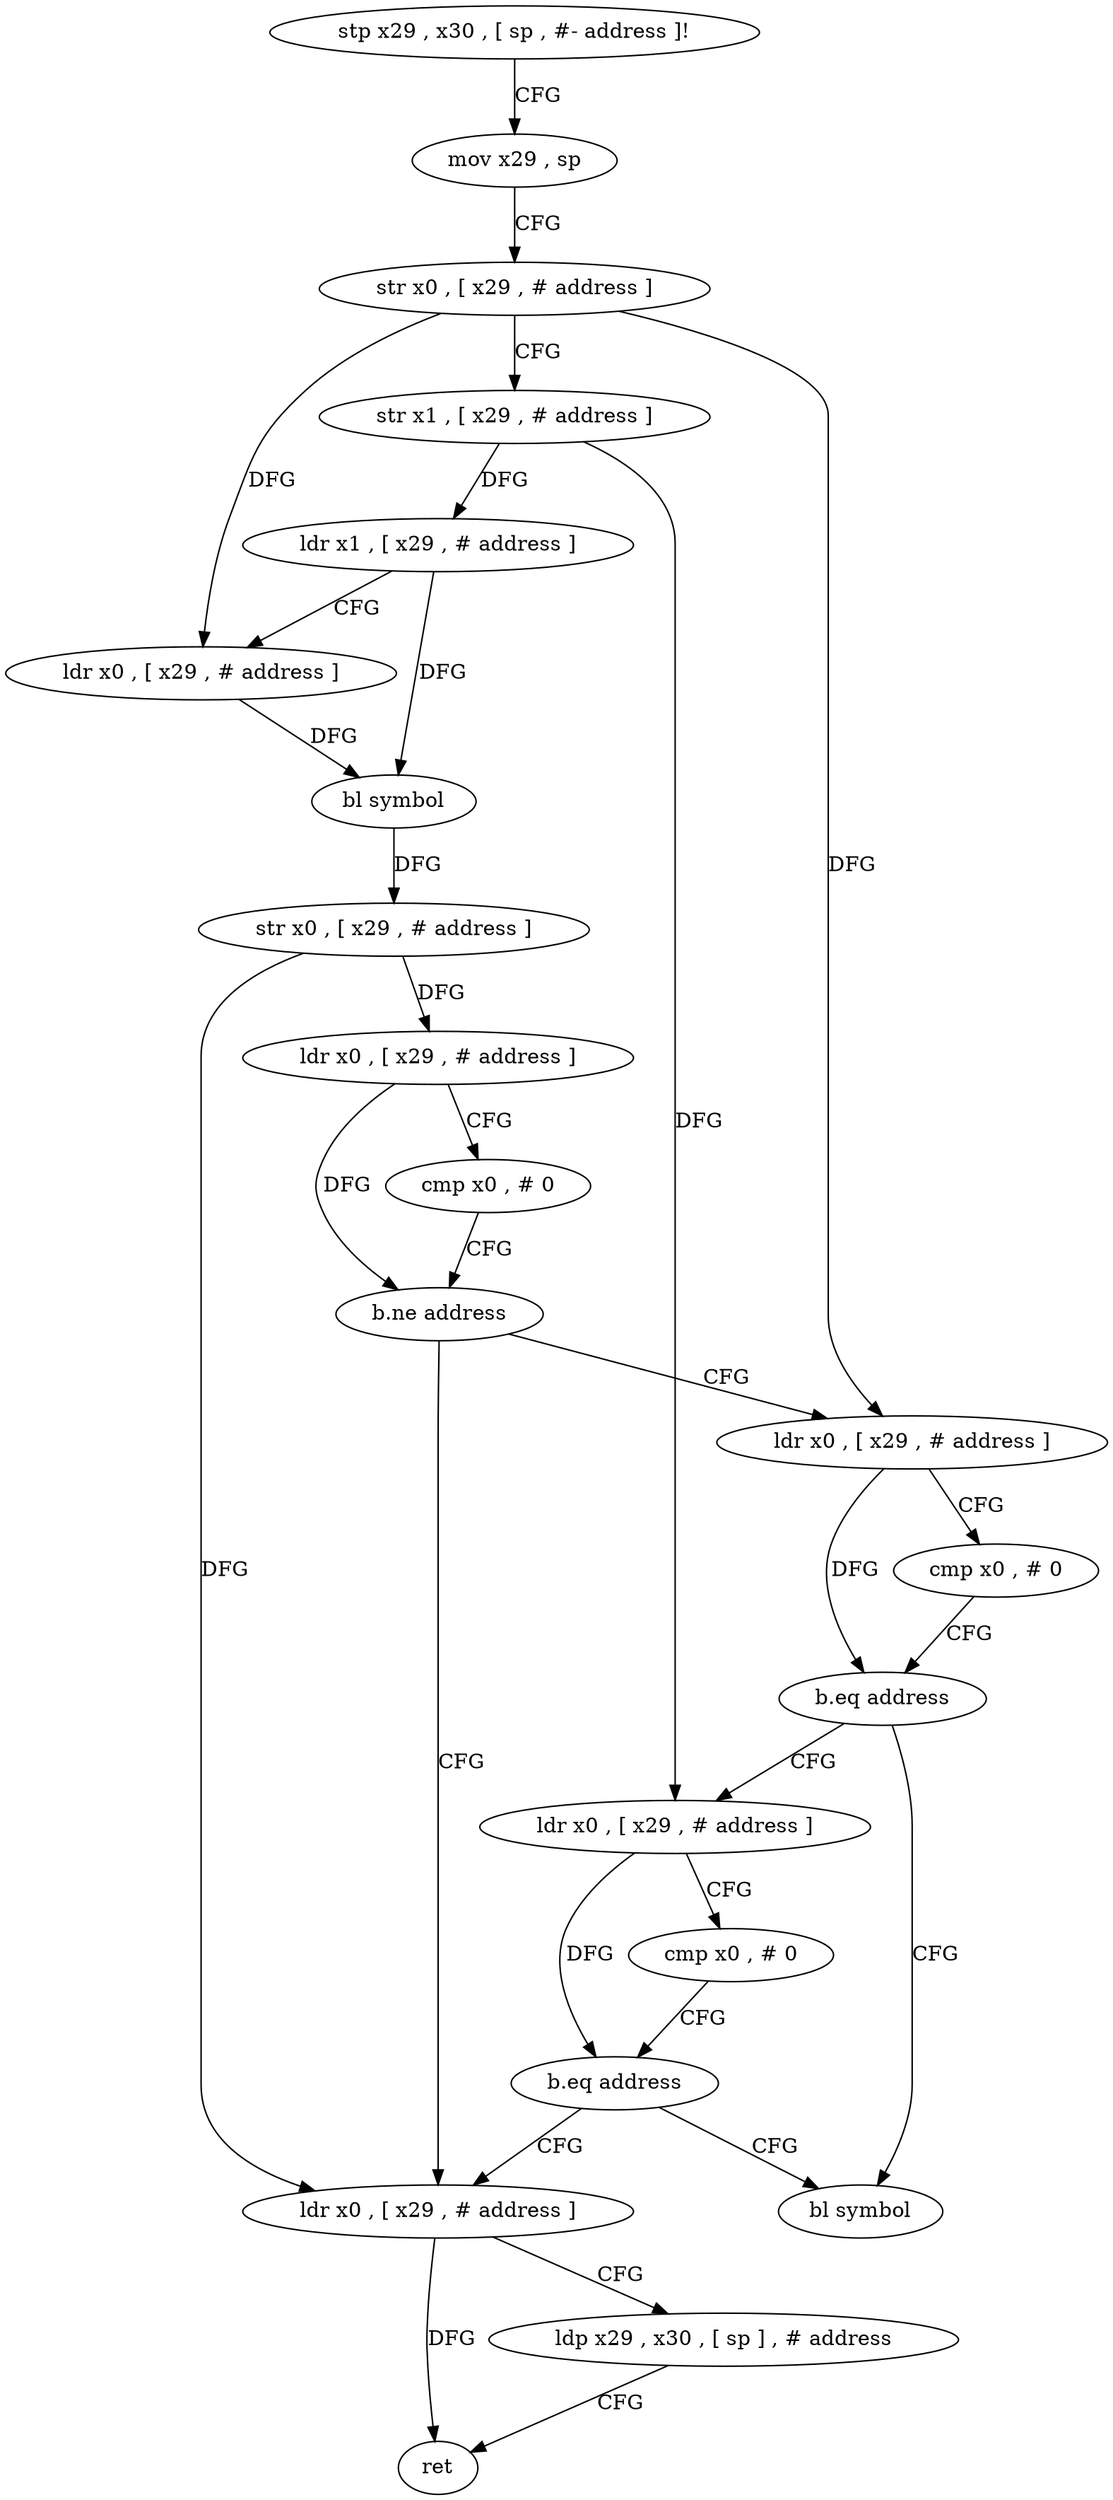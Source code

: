 digraph "func" {
"4487728" [label = "stp x29 , x30 , [ sp , #- address ]!" ]
"4487732" [label = "mov x29 , sp" ]
"4487736" [label = "str x0 , [ x29 , # address ]" ]
"4487740" [label = "str x1 , [ x29 , # address ]" ]
"4487744" [label = "ldr x1 , [ x29 , # address ]" ]
"4487748" [label = "ldr x0 , [ x29 , # address ]" ]
"4487752" [label = "bl symbol" ]
"4487756" [label = "str x0 , [ x29 , # address ]" ]
"4487760" [label = "ldr x0 , [ x29 , # address ]" ]
"4487764" [label = "cmp x0 , # 0" ]
"4487768" [label = "b.ne address" ]
"4487800" [label = "ldr x0 , [ x29 , # address ]" ]
"4487772" [label = "ldr x0 , [ x29 , # address ]" ]
"4487804" [label = "ldp x29 , x30 , [ sp ] , # address" ]
"4487808" [label = "ret" ]
"4487776" [label = "cmp x0 , # 0" ]
"4487780" [label = "b.eq address" ]
"4487796" [label = "bl symbol" ]
"4487784" [label = "ldr x0 , [ x29 , # address ]" ]
"4487788" [label = "cmp x0 , # 0" ]
"4487792" [label = "b.eq address" ]
"4487728" -> "4487732" [ label = "CFG" ]
"4487732" -> "4487736" [ label = "CFG" ]
"4487736" -> "4487740" [ label = "CFG" ]
"4487736" -> "4487748" [ label = "DFG" ]
"4487736" -> "4487772" [ label = "DFG" ]
"4487740" -> "4487744" [ label = "DFG" ]
"4487740" -> "4487784" [ label = "DFG" ]
"4487744" -> "4487748" [ label = "CFG" ]
"4487744" -> "4487752" [ label = "DFG" ]
"4487748" -> "4487752" [ label = "DFG" ]
"4487752" -> "4487756" [ label = "DFG" ]
"4487756" -> "4487760" [ label = "DFG" ]
"4487756" -> "4487800" [ label = "DFG" ]
"4487760" -> "4487764" [ label = "CFG" ]
"4487760" -> "4487768" [ label = "DFG" ]
"4487764" -> "4487768" [ label = "CFG" ]
"4487768" -> "4487800" [ label = "CFG" ]
"4487768" -> "4487772" [ label = "CFG" ]
"4487800" -> "4487804" [ label = "CFG" ]
"4487800" -> "4487808" [ label = "DFG" ]
"4487772" -> "4487776" [ label = "CFG" ]
"4487772" -> "4487780" [ label = "DFG" ]
"4487804" -> "4487808" [ label = "CFG" ]
"4487776" -> "4487780" [ label = "CFG" ]
"4487780" -> "4487796" [ label = "CFG" ]
"4487780" -> "4487784" [ label = "CFG" ]
"4487784" -> "4487788" [ label = "CFG" ]
"4487784" -> "4487792" [ label = "DFG" ]
"4487788" -> "4487792" [ label = "CFG" ]
"4487792" -> "4487800" [ label = "CFG" ]
"4487792" -> "4487796" [ label = "CFG" ]
}
